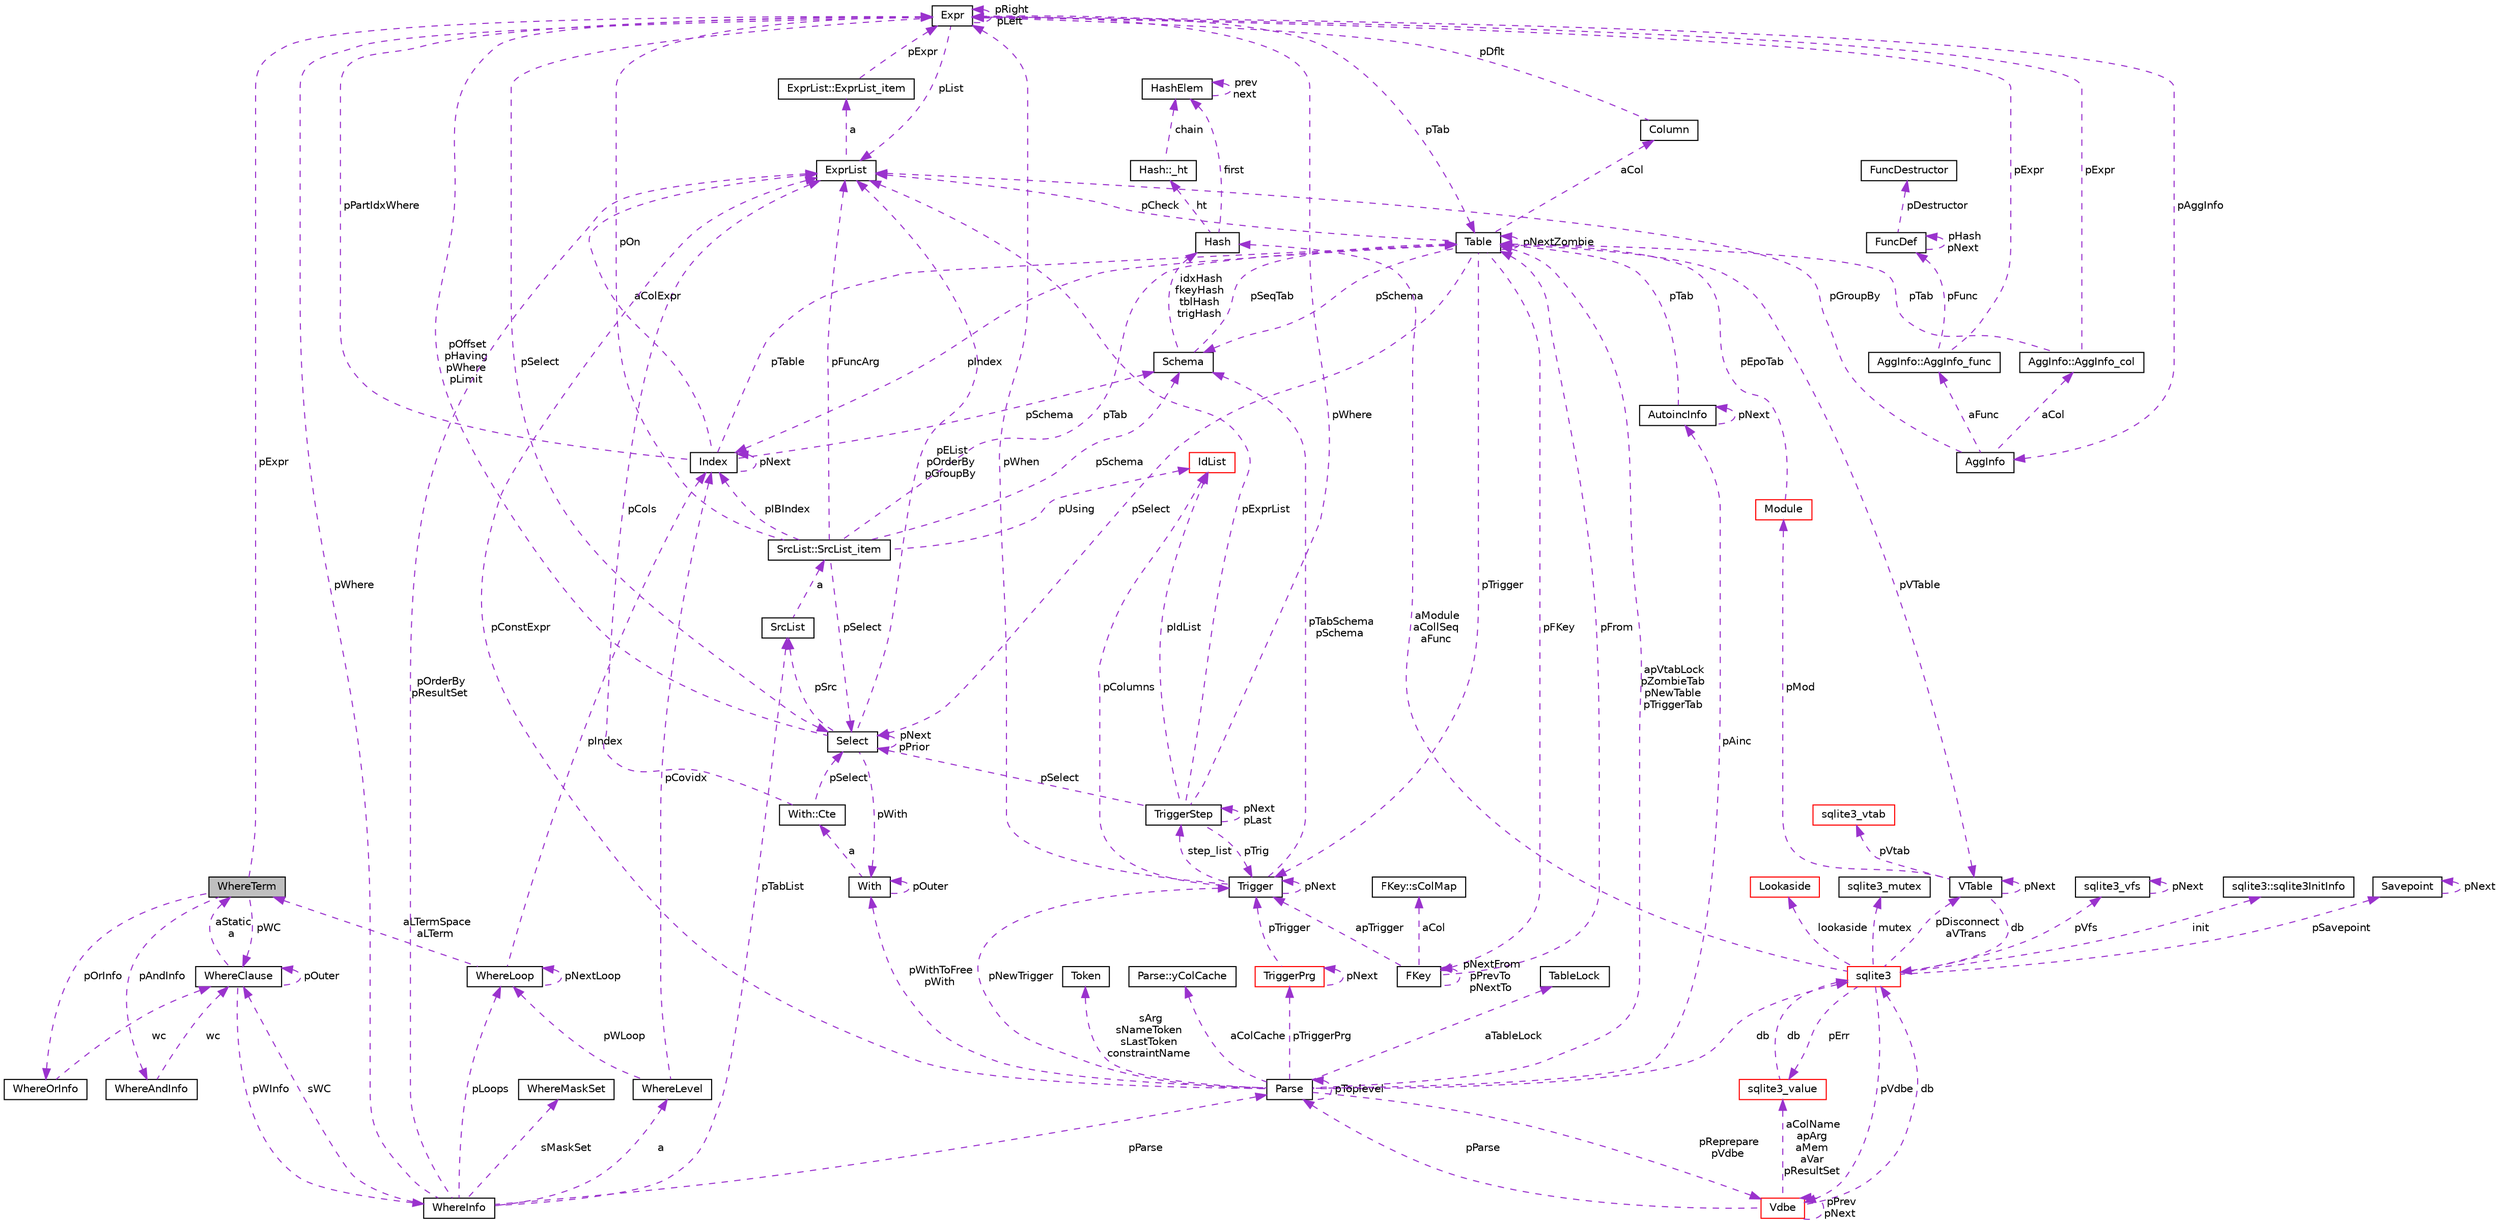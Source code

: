 digraph "WhereTerm"
{
  edge [fontname="Helvetica",fontsize="10",labelfontname="Helvetica",labelfontsize="10"];
  node [fontname="Helvetica",fontsize="10",shape=record];
  Node1 [label="WhereTerm",height=0.2,width=0.4,color="black", fillcolor="grey75", style="filled", fontcolor="black"];
  Node2 -> Node1 [dir="back",color="darkorchid3",fontsize="10",style="dashed",label=" pAndInfo" ,fontname="Helvetica"];
  Node2 [label="WhereAndInfo",height=0.2,width=0.4,color="black", fillcolor="white", style="filled",URL="$structWhereAndInfo.html"];
  Node3 -> Node2 [dir="back",color="darkorchid3",fontsize="10",style="dashed",label=" wc" ,fontname="Helvetica"];
  Node3 [label="WhereClause",height=0.2,width=0.4,color="black", fillcolor="white", style="filled",URL="$structWhereClause.html"];
  Node1 -> Node3 [dir="back",color="darkorchid3",fontsize="10",style="dashed",label=" aStatic\na" ,fontname="Helvetica"];
  Node4 -> Node3 [dir="back",color="darkorchid3",fontsize="10",style="dashed",label=" pWInfo" ,fontname="Helvetica"];
  Node4 [label="WhereInfo",height=0.2,width=0.4,color="black", fillcolor="white", style="filled",URL="$structWhereInfo.html"];
  Node5 -> Node4 [dir="back",color="darkorchid3",fontsize="10",style="dashed",label=" pWhere" ,fontname="Helvetica"];
  Node5 [label="Expr",height=0.2,width=0.4,color="black", fillcolor="white", style="filled",URL="$structExpr.html"];
  Node6 -> Node5 [dir="back",color="darkorchid3",fontsize="10",style="dashed",label=" pAggInfo" ,fontname="Helvetica"];
  Node6 [label="AggInfo",height=0.2,width=0.4,color="black", fillcolor="white", style="filled",URL="$structAggInfo.html"];
  Node7 -> Node6 [dir="back",color="darkorchid3",fontsize="10",style="dashed",label=" aCol" ,fontname="Helvetica"];
  Node7 [label="AggInfo::AggInfo_col",height=0.2,width=0.4,color="black", fillcolor="white", style="filled",URL="$structAggInfo_1_1AggInfo__col.html"];
  Node5 -> Node7 [dir="back",color="darkorchid3",fontsize="10",style="dashed",label=" pExpr" ,fontname="Helvetica"];
  Node8 -> Node7 [dir="back",color="darkorchid3",fontsize="10",style="dashed",label=" pTab" ,fontname="Helvetica"];
  Node8 [label="Table",height=0.2,width=0.4,color="black", fillcolor="white", style="filled",URL="$structTable.html"];
  Node9 -> Node8 [dir="back",color="darkorchid3",fontsize="10",style="dashed",label=" pSchema" ,fontname="Helvetica"];
  Node9 [label="Schema",height=0.2,width=0.4,color="black", fillcolor="white", style="filled",URL="$structSchema.html"];
  Node8 -> Node9 [dir="back",color="darkorchid3",fontsize="10",style="dashed",label=" pSeqTab" ,fontname="Helvetica"];
  Node10 -> Node9 [dir="back",color="darkorchid3",fontsize="10",style="dashed",label=" idxHash\nfkeyHash\ntblHash\ntrigHash" ,fontname="Helvetica"];
  Node10 [label="Hash",height=0.2,width=0.4,color="black", fillcolor="white", style="filled",URL="$structHash.html"];
  Node11 -> Node10 [dir="back",color="darkorchid3",fontsize="10",style="dashed",label=" ht" ,fontname="Helvetica"];
  Node11 [label="Hash::_ht",height=0.2,width=0.4,color="black", fillcolor="white", style="filled",URL="$structHash_1_1__ht.html"];
  Node12 -> Node11 [dir="back",color="darkorchid3",fontsize="10",style="dashed",label=" chain" ,fontname="Helvetica"];
  Node12 [label="HashElem",height=0.2,width=0.4,color="black", fillcolor="white", style="filled",URL="$structHashElem.html"];
  Node12 -> Node12 [dir="back",color="darkorchid3",fontsize="10",style="dashed",label=" prev\nnext" ,fontname="Helvetica"];
  Node12 -> Node10 [dir="back",color="darkorchid3",fontsize="10",style="dashed",label=" first" ,fontname="Helvetica"];
  Node13 -> Node8 [dir="back",color="darkorchid3",fontsize="10",style="dashed",label=" aCol" ,fontname="Helvetica"];
  Node13 [label="Column",height=0.2,width=0.4,color="black", fillcolor="white", style="filled",URL="$structColumn.html"];
  Node5 -> Node13 [dir="back",color="darkorchid3",fontsize="10",style="dashed",label=" pDflt" ,fontname="Helvetica"];
  Node14 -> Node8 [dir="back",color="darkorchid3",fontsize="10",style="dashed",label=" pFKey" ,fontname="Helvetica"];
  Node14 [label="FKey",height=0.2,width=0.4,color="black", fillcolor="white", style="filled",URL="$structFKey.html"];
  Node15 -> Node14 [dir="back",color="darkorchid3",fontsize="10",style="dashed",label=" aCol" ,fontname="Helvetica"];
  Node15 [label="FKey::sColMap",height=0.2,width=0.4,color="black", fillcolor="white", style="filled",URL="$structFKey_1_1sColMap.html"];
  Node14 -> Node14 [dir="back",color="darkorchid3",fontsize="10",style="dashed",label=" pNextFrom\npPrevTo\npNextTo" ,fontname="Helvetica"];
  Node8 -> Node14 [dir="back",color="darkorchid3",fontsize="10",style="dashed",label=" pFrom" ,fontname="Helvetica"];
  Node16 -> Node14 [dir="back",color="darkorchid3",fontsize="10",style="dashed",label=" apTrigger" ,fontname="Helvetica"];
  Node16 [label="Trigger",height=0.2,width=0.4,color="black", fillcolor="white", style="filled",URL="$structTrigger.html"];
  Node17 -> Node16 [dir="back",color="darkorchid3",fontsize="10",style="dashed",label=" step_list" ,fontname="Helvetica"];
  Node17 [label="TriggerStep",height=0.2,width=0.4,color="black", fillcolor="white", style="filled",URL="$structTriggerStep.html"];
  Node17 -> Node17 [dir="back",color="darkorchid3",fontsize="10",style="dashed",label=" pNext\npLast" ,fontname="Helvetica"];
  Node5 -> Node17 [dir="back",color="darkorchid3",fontsize="10",style="dashed",label=" pWhere" ,fontname="Helvetica"];
  Node18 -> Node17 [dir="back",color="darkorchid3",fontsize="10",style="dashed",label=" pIdList" ,fontname="Helvetica"];
  Node18 [label="IdList",height=0.2,width=0.4,color="red", fillcolor="white", style="filled",URL="$structIdList.html"];
  Node19 -> Node17 [dir="back",color="darkorchid3",fontsize="10",style="dashed",label=" pSelect" ,fontname="Helvetica"];
  Node19 [label="Select",height=0.2,width=0.4,color="black", fillcolor="white", style="filled",URL="$structSelect.html"];
  Node5 -> Node19 [dir="back",color="darkorchid3",fontsize="10",style="dashed",label=" pOffset\npHaving\npWhere\npLimit" ,fontname="Helvetica"];
  Node20 -> Node19 [dir="back",color="darkorchid3",fontsize="10",style="dashed",label=" pWith" ,fontname="Helvetica"];
  Node20 [label="With",height=0.2,width=0.4,color="black", fillcolor="white", style="filled",URL="$structWith.html"];
  Node21 -> Node20 [dir="back",color="darkorchid3",fontsize="10",style="dashed",label=" a" ,fontname="Helvetica"];
  Node21 [label="With::Cte",height=0.2,width=0.4,color="black", fillcolor="white", style="filled",URL="$structWith_1_1Cte.html"];
  Node19 -> Node21 [dir="back",color="darkorchid3",fontsize="10",style="dashed",label=" pSelect" ,fontname="Helvetica"];
  Node22 -> Node21 [dir="back",color="darkorchid3",fontsize="10",style="dashed",label=" pCols" ,fontname="Helvetica"];
  Node22 [label="ExprList",height=0.2,width=0.4,color="black", fillcolor="white", style="filled",URL="$structExprList.html"];
  Node23 -> Node22 [dir="back",color="darkorchid3",fontsize="10",style="dashed",label=" a" ,fontname="Helvetica"];
  Node23 [label="ExprList::ExprList_item",height=0.2,width=0.4,color="black", fillcolor="white", style="filled",URL="$structExprList_1_1ExprList__item.html"];
  Node5 -> Node23 [dir="back",color="darkorchid3",fontsize="10",style="dashed",label=" pExpr" ,fontname="Helvetica"];
  Node20 -> Node20 [dir="back",color="darkorchid3",fontsize="10",style="dashed",label=" pOuter" ,fontname="Helvetica"];
  Node19 -> Node19 [dir="back",color="darkorchid3",fontsize="10",style="dashed",label=" pNext\npPrior" ,fontname="Helvetica"];
  Node24 -> Node19 [dir="back",color="darkorchid3",fontsize="10",style="dashed",label=" pSrc" ,fontname="Helvetica"];
  Node24 [label="SrcList",height=0.2,width=0.4,color="black", fillcolor="white", style="filled",URL="$structSrcList.html"];
  Node25 -> Node24 [dir="back",color="darkorchid3",fontsize="10",style="dashed",label=" a" ,fontname="Helvetica"];
  Node25 [label="SrcList::SrcList_item",height=0.2,width=0.4,color="black", fillcolor="white", style="filled",URL="$structSrcList_1_1SrcList__item.html"];
  Node9 -> Node25 [dir="back",color="darkorchid3",fontsize="10",style="dashed",label=" pSchema" ,fontname="Helvetica"];
  Node5 -> Node25 [dir="back",color="darkorchid3",fontsize="10",style="dashed",label=" pOn" ,fontname="Helvetica"];
  Node18 -> Node25 [dir="back",color="darkorchid3",fontsize="10",style="dashed",label=" pUsing" ,fontname="Helvetica"];
  Node8 -> Node25 [dir="back",color="darkorchid3",fontsize="10",style="dashed",label=" pTab" ,fontname="Helvetica"];
  Node19 -> Node25 [dir="back",color="darkorchid3",fontsize="10",style="dashed",label=" pSelect" ,fontname="Helvetica"];
  Node26 -> Node25 [dir="back",color="darkorchid3",fontsize="10",style="dashed",label=" pIBIndex" ,fontname="Helvetica"];
  Node26 [label="Index",height=0.2,width=0.4,color="black", fillcolor="white", style="filled",URL="$structIndex.html"];
  Node9 -> Node26 [dir="back",color="darkorchid3",fontsize="10",style="dashed",label=" pSchema" ,fontname="Helvetica"];
  Node5 -> Node26 [dir="back",color="darkorchid3",fontsize="10",style="dashed",label=" pPartIdxWhere" ,fontname="Helvetica"];
  Node8 -> Node26 [dir="back",color="darkorchid3",fontsize="10",style="dashed",label=" pTable" ,fontname="Helvetica"];
  Node22 -> Node26 [dir="back",color="darkorchid3",fontsize="10",style="dashed",label=" aColExpr" ,fontname="Helvetica"];
  Node26 -> Node26 [dir="back",color="darkorchid3",fontsize="10",style="dashed",label=" pNext" ,fontname="Helvetica"];
  Node22 -> Node25 [dir="back",color="darkorchid3",fontsize="10",style="dashed",label=" pFuncArg" ,fontname="Helvetica"];
  Node22 -> Node19 [dir="back",color="darkorchid3",fontsize="10",style="dashed",label=" pEList\npOrderBy\npGroupBy" ,fontname="Helvetica"];
  Node16 -> Node17 [dir="back",color="darkorchid3",fontsize="10",style="dashed",label=" pTrig" ,fontname="Helvetica"];
  Node22 -> Node17 [dir="back",color="darkorchid3",fontsize="10",style="dashed",label=" pExprList" ,fontname="Helvetica"];
  Node9 -> Node16 [dir="back",color="darkorchid3",fontsize="10",style="dashed",label=" pTabSchema\npSchema" ,fontname="Helvetica"];
  Node5 -> Node16 [dir="back",color="darkorchid3",fontsize="10",style="dashed",label=" pWhen" ,fontname="Helvetica"];
  Node18 -> Node16 [dir="back",color="darkorchid3",fontsize="10",style="dashed",label=" pColumns" ,fontname="Helvetica"];
  Node16 -> Node16 [dir="back",color="darkorchid3",fontsize="10",style="dashed",label=" pNext" ,fontname="Helvetica"];
  Node27 -> Node8 [dir="back",color="darkorchid3",fontsize="10",style="dashed",label=" pVTable" ,fontname="Helvetica"];
  Node27 [label="VTable",height=0.2,width=0.4,color="black", fillcolor="white", style="filled",URL="$structVTable.html"];
  Node28 -> Node27 [dir="back",color="darkorchid3",fontsize="10",style="dashed",label=" db" ,fontname="Helvetica"];
  Node28 [label="sqlite3",height=0.2,width=0.4,color="red", fillcolor="white", style="filled",URL="$structsqlite3.html"];
  Node29 -> Node28 [dir="back",color="darkorchid3",fontsize="10",style="dashed",label=" pVdbe" ,fontname="Helvetica"];
  Node29 [label="Vdbe",height=0.2,width=0.4,color="red", fillcolor="white", style="filled",URL="$structVdbe.html"];
  Node29 -> Node29 [dir="back",color="darkorchid3",fontsize="10",style="dashed",label=" pPrev\npNext" ,fontname="Helvetica"];
  Node28 -> Node29 [dir="back",color="darkorchid3",fontsize="10",style="dashed",label=" db" ,fontname="Helvetica"];
  Node30 -> Node29 [dir="back",color="darkorchid3",fontsize="10",style="dashed",label=" aColName\napArg\naMem\naVar\npResultSet" ,fontname="Helvetica"];
  Node30 [label="sqlite3_value",height=0.2,width=0.4,color="red", fillcolor="white", style="filled",URL="$structsqlite3__value.html"];
  Node28 -> Node30 [dir="back",color="darkorchid3",fontsize="10",style="dashed",label=" db" ,fontname="Helvetica"];
  Node31 -> Node29 [dir="back",color="darkorchid3",fontsize="10",style="dashed",label=" pParse" ,fontname="Helvetica"];
  Node31 [label="Parse",height=0.2,width=0.4,color="black", fillcolor="white", style="filled",URL="$structParse.html"];
  Node29 -> Node31 [dir="back",color="darkorchid3",fontsize="10",style="dashed",label=" pReprepare\npVdbe" ,fontname="Helvetica"];
  Node28 -> Node31 [dir="back",color="darkorchid3",fontsize="10",style="dashed",label=" db" ,fontname="Helvetica"];
  Node32 -> Node31 [dir="back",color="darkorchid3",fontsize="10",style="dashed",label=" aTableLock" ,fontname="Helvetica"];
  Node32 [label="TableLock",height=0.2,width=0.4,color="black", fillcolor="white", style="filled",URL="$structTableLock.html"];
  Node33 -> Node31 [dir="back",color="darkorchid3",fontsize="10",style="dashed",label=" sArg\nsNameToken\nsLastToken\nconstraintName" ,fontname="Helvetica"];
  Node33 [label="Token",height=0.2,width=0.4,color="black", fillcolor="white", style="filled",URL="$structToken.html"];
  Node20 -> Node31 [dir="back",color="darkorchid3",fontsize="10",style="dashed",label=" pWithToFree\npWith" ,fontname="Helvetica"];
  Node34 -> Node31 [dir="back",color="darkorchid3",fontsize="10",style="dashed",label=" aColCache" ,fontname="Helvetica"];
  Node34 [label="Parse::yColCache",height=0.2,width=0.4,color="black", fillcolor="white", style="filled",URL="$structParse_1_1yColCache.html"];
  Node8 -> Node31 [dir="back",color="darkorchid3",fontsize="10",style="dashed",label=" apVtabLock\npZombieTab\npNewTable\npTriggerTab" ,fontname="Helvetica"];
  Node16 -> Node31 [dir="back",color="darkorchid3",fontsize="10",style="dashed",label=" pNewTrigger" ,fontname="Helvetica"];
  Node35 -> Node31 [dir="back",color="darkorchid3",fontsize="10",style="dashed",label=" pTriggerPrg" ,fontname="Helvetica"];
  Node35 [label="TriggerPrg",height=0.2,width=0.4,color="red", fillcolor="white", style="filled",URL="$structTriggerPrg.html"];
  Node16 -> Node35 [dir="back",color="darkorchid3",fontsize="10",style="dashed",label=" pTrigger" ,fontname="Helvetica"];
  Node35 -> Node35 [dir="back",color="darkorchid3",fontsize="10",style="dashed",label=" pNext" ,fontname="Helvetica"];
  Node36 -> Node31 [dir="back",color="darkorchid3",fontsize="10",style="dashed",label=" pAinc" ,fontname="Helvetica"];
  Node36 [label="AutoincInfo",height=0.2,width=0.4,color="black", fillcolor="white", style="filled",URL="$structAutoincInfo.html"];
  Node8 -> Node36 [dir="back",color="darkorchid3",fontsize="10",style="dashed",label=" pTab" ,fontname="Helvetica"];
  Node36 -> Node36 [dir="back",color="darkorchid3",fontsize="10",style="dashed",label=" pNext" ,fontname="Helvetica"];
  Node22 -> Node31 [dir="back",color="darkorchid3",fontsize="10",style="dashed",label=" pConstExpr" ,fontname="Helvetica"];
  Node31 -> Node31 [dir="back",color="darkorchid3",fontsize="10",style="dashed",label=" pToplevel" ,fontname="Helvetica"];
  Node37 -> Node28 [dir="back",color="darkorchid3",fontsize="10",style="dashed",label=" pSavepoint" ,fontname="Helvetica"];
  Node37 [label="Savepoint",height=0.2,width=0.4,color="black", fillcolor="white", style="filled",URL="$structSavepoint.html"];
  Node37 -> Node37 [dir="back",color="darkorchid3",fontsize="10",style="dashed",label=" pNext" ,fontname="Helvetica"];
  Node38 -> Node28 [dir="back",color="darkorchid3",fontsize="10",style="dashed",label=" lookaside" ,fontname="Helvetica"];
  Node38 [label="Lookaside",height=0.2,width=0.4,color="red", fillcolor="white", style="filled",URL="$structLookaside.html"];
  Node30 -> Node28 [dir="back",color="darkorchid3",fontsize="10",style="dashed",label=" pErr" ,fontname="Helvetica"];
  Node39 -> Node28 [dir="back",color="darkorchid3",fontsize="10",style="dashed",label=" mutex" ,fontname="Helvetica"];
  Node39 [label="sqlite3_mutex",height=0.2,width=0.4,color="black", fillcolor="white", style="filled",URL="$structsqlite3__mutex.html"];
  Node40 -> Node28 [dir="back",color="darkorchid3",fontsize="10",style="dashed",label=" pVfs" ,fontname="Helvetica"];
  Node40 [label="sqlite3_vfs",height=0.2,width=0.4,color="black", fillcolor="white", style="filled",URL="$structsqlite3__vfs.html"];
  Node40 -> Node40 [dir="back",color="darkorchid3",fontsize="10",style="dashed",label=" pNext" ,fontname="Helvetica"];
  Node41 -> Node28 [dir="back",color="darkorchid3",fontsize="10",style="dashed",label=" init" ,fontname="Helvetica"];
  Node41 [label="sqlite3::sqlite3InitInfo",height=0.2,width=0.4,color="black", fillcolor="white", style="filled",URL="$structsqlite3_1_1sqlite3InitInfo.html"];
  Node27 -> Node28 [dir="back",color="darkorchid3",fontsize="10",style="dashed",label=" pDisconnect\naVTrans" ,fontname="Helvetica"];
  Node10 -> Node28 [dir="back",color="darkorchid3",fontsize="10",style="dashed",label=" aModule\naCollSeq\naFunc" ,fontname="Helvetica"];
  Node27 -> Node27 [dir="back",color="darkorchid3",fontsize="10",style="dashed",label=" pNext" ,fontname="Helvetica"];
  Node42 -> Node27 [dir="back",color="darkorchid3",fontsize="10",style="dashed",label=" pMod" ,fontname="Helvetica"];
  Node42 [label="Module",height=0.2,width=0.4,color="red", fillcolor="white", style="filled",URL="$structModule.html"];
  Node8 -> Node42 [dir="back",color="darkorchid3",fontsize="10",style="dashed",label=" pEpoTab" ,fontname="Helvetica"];
  Node43 -> Node27 [dir="back",color="darkorchid3",fontsize="10",style="dashed",label=" pVtab" ,fontname="Helvetica"];
  Node43 [label="sqlite3_vtab",height=0.2,width=0.4,color="red", fillcolor="white", style="filled",URL="$structsqlite3__vtab.html"];
  Node8 -> Node8 [dir="back",color="darkorchid3",fontsize="10",style="dashed",label=" pNextZombie" ,fontname="Helvetica"];
  Node16 -> Node8 [dir="back",color="darkorchid3",fontsize="10",style="dashed",label=" pTrigger" ,fontname="Helvetica"];
  Node19 -> Node8 [dir="back",color="darkorchid3",fontsize="10",style="dashed",label=" pSelect" ,fontname="Helvetica"];
  Node22 -> Node8 [dir="back",color="darkorchid3",fontsize="10",style="dashed",label=" pCheck" ,fontname="Helvetica"];
  Node26 -> Node8 [dir="back",color="darkorchid3",fontsize="10",style="dashed",label=" pIndex" ,fontname="Helvetica"];
  Node44 -> Node6 [dir="back",color="darkorchid3",fontsize="10",style="dashed",label=" aFunc" ,fontname="Helvetica"];
  Node44 [label="AggInfo::AggInfo_func",height=0.2,width=0.4,color="black", fillcolor="white", style="filled",URL="$structAggInfo_1_1AggInfo__func.html"];
  Node5 -> Node44 [dir="back",color="darkorchid3",fontsize="10",style="dashed",label=" pExpr" ,fontname="Helvetica"];
  Node45 -> Node44 [dir="back",color="darkorchid3",fontsize="10",style="dashed",label=" pFunc" ,fontname="Helvetica"];
  Node45 [label="FuncDef",height=0.2,width=0.4,color="black", fillcolor="white", style="filled",URL="$structFuncDef.html"];
  Node46 -> Node45 [dir="back",color="darkorchid3",fontsize="10",style="dashed",label=" pDestructor" ,fontname="Helvetica"];
  Node46 [label="FuncDestructor",height=0.2,width=0.4,color="black", fillcolor="white", style="filled",URL="$structFuncDestructor.html"];
  Node45 -> Node45 [dir="back",color="darkorchid3",fontsize="10",style="dashed",label=" pHash\npNext" ,fontname="Helvetica"];
  Node22 -> Node6 [dir="back",color="darkorchid3",fontsize="10",style="dashed",label=" pGroupBy" ,fontname="Helvetica"];
  Node5 -> Node5 [dir="back",color="darkorchid3",fontsize="10",style="dashed",label=" pRight\npLeft" ,fontname="Helvetica"];
  Node8 -> Node5 [dir="back",color="darkorchid3",fontsize="10",style="dashed",label=" pTab" ,fontname="Helvetica"];
  Node19 -> Node5 [dir="back",color="darkorchid3",fontsize="10",style="dashed",label=" pSelect" ,fontname="Helvetica"];
  Node22 -> Node5 [dir="back",color="darkorchid3",fontsize="10",style="dashed",label=" pList" ,fontname="Helvetica"];
  Node47 -> Node4 [dir="back",color="darkorchid3",fontsize="10",style="dashed",label=" pLoops" ,fontname="Helvetica"];
  Node47 [label="WhereLoop",height=0.2,width=0.4,color="black", fillcolor="white", style="filled",URL="$structWhereLoop.html"];
  Node47 -> Node47 [dir="back",color="darkorchid3",fontsize="10",style="dashed",label=" pNextLoop" ,fontname="Helvetica"];
  Node1 -> Node47 [dir="back",color="darkorchid3",fontsize="10",style="dashed",label=" aLTermSpace\naLTerm" ,fontname="Helvetica"];
  Node26 -> Node47 [dir="back",color="darkorchid3",fontsize="10",style="dashed",label=" pIndex" ,fontname="Helvetica"];
  Node3 -> Node4 [dir="back",color="darkorchid3",fontsize="10",style="dashed",label=" sWC" ,fontname="Helvetica"];
  Node48 -> Node4 [dir="back",color="darkorchid3",fontsize="10",style="dashed",label=" a" ,fontname="Helvetica"];
  Node48 [label="WhereLevel",height=0.2,width=0.4,color="black", fillcolor="white", style="filled",URL="$structWhereLevel.html"];
  Node47 -> Node48 [dir="back",color="darkorchid3",fontsize="10",style="dashed",label=" pWLoop" ,fontname="Helvetica"];
  Node26 -> Node48 [dir="back",color="darkorchid3",fontsize="10",style="dashed",label=" pCovidx" ,fontname="Helvetica"];
  Node49 -> Node4 [dir="back",color="darkorchid3",fontsize="10",style="dashed",label=" sMaskSet" ,fontname="Helvetica"];
  Node49 [label="WhereMaskSet",height=0.2,width=0.4,color="black", fillcolor="white", style="filled",URL="$structWhereMaskSet.html"];
  Node24 -> Node4 [dir="back",color="darkorchid3",fontsize="10",style="dashed",label=" pTabList" ,fontname="Helvetica"];
  Node22 -> Node4 [dir="back",color="darkorchid3",fontsize="10",style="dashed",label=" pOrderBy\npResultSet" ,fontname="Helvetica"];
  Node31 -> Node4 [dir="back",color="darkorchid3",fontsize="10",style="dashed",label=" pParse" ,fontname="Helvetica"];
  Node3 -> Node3 [dir="back",color="darkorchid3",fontsize="10",style="dashed",label=" pOuter" ,fontname="Helvetica"];
  Node50 -> Node1 [dir="back",color="darkorchid3",fontsize="10",style="dashed",label=" pOrInfo" ,fontname="Helvetica"];
  Node50 [label="WhereOrInfo",height=0.2,width=0.4,color="black", fillcolor="white", style="filled",URL="$structWhereOrInfo.html"];
  Node3 -> Node50 [dir="back",color="darkorchid3",fontsize="10",style="dashed",label=" wc" ,fontname="Helvetica"];
  Node5 -> Node1 [dir="back",color="darkorchid3",fontsize="10",style="dashed",label=" pExpr" ,fontname="Helvetica"];
  Node3 -> Node1 [dir="back",color="darkorchid3",fontsize="10",style="dashed",label=" pWC" ,fontname="Helvetica"];
}
